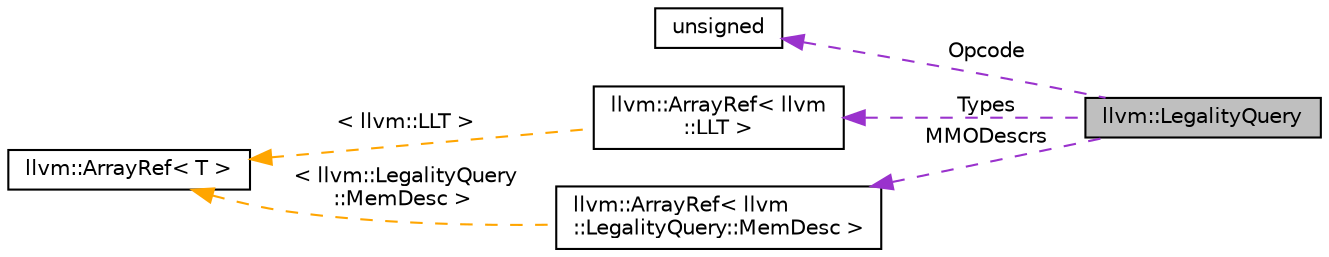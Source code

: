 digraph "llvm::LegalityQuery"
{
 // LATEX_PDF_SIZE
  bgcolor="transparent";
  edge [fontname="Helvetica",fontsize="10",labelfontname="Helvetica",labelfontsize="10"];
  node [fontname="Helvetica",fontsize="10",shape="box"];
  rankdir="LR";
  Node1 [label="llvm::LegalityQuery",height=0.2,width=0.4,color="black", fillcolor="grey75", style="filled", fontcolor="black",tooltip="The LegalityQuery object bundles together all the information that's needed to decide whether a given..."];
  Node2 -> Node1 [dir="back",color="darkorchid3",fontsize="10",style="dashed",label=" Opcode" ,fontname="Helvetica"];
  Node2 [label="unsigned",height=0.2,width=0.4,color="black",URL="$classunsigned.html",tooltip=" "];
  Node3 -> Node1 [dir="back",color="darkorchid3",fontsize="10",style="dashed",label=" Types" ,fontname="Helvetica"];
  Node3 [label="llvm::ArrayRef\< llvm\l::LLT \>",height=0.2,width=0.4,color="black",URL="$classllvm_1_1ArrayRef.html",tooltip=" "];
  Node4 -> Node3 [dir="back",color="orange",fontsize="10",style="dashed",label=" \< llvm::LLT \>" ,fontname="Helvetica"];
  Node4 [label="llvm::ArrayRef\< T \>",height=0.2,width=0.4,color="black",URL="$classllvm_1_1ArrayRef.html",tooltip="ArrayRef - Represent a constant reference to an array (0 or more elements consecutively in memory),..."];
  Node5 -> Node1 [dir="back",color="darkorchid3",fontsize="10",style="dashed",label=" MMODescrs" ,fontname="Helvetica"];
  Node5 [label="llvm::ArrayRef\< llvm\l::LegalityQuery::MemDesc \>",height=0.2,width=0.4,color="black",URL="$classllvm_1_1ArrayRef.html",tooltip=" "];
  Node4 -> Node5 [dir="back",color="orange",fontsize="10",style="dashed",label=" \< llvm::LegalityQuery\l::MemDesc \>" ,fontname="Helvetica"];
}
